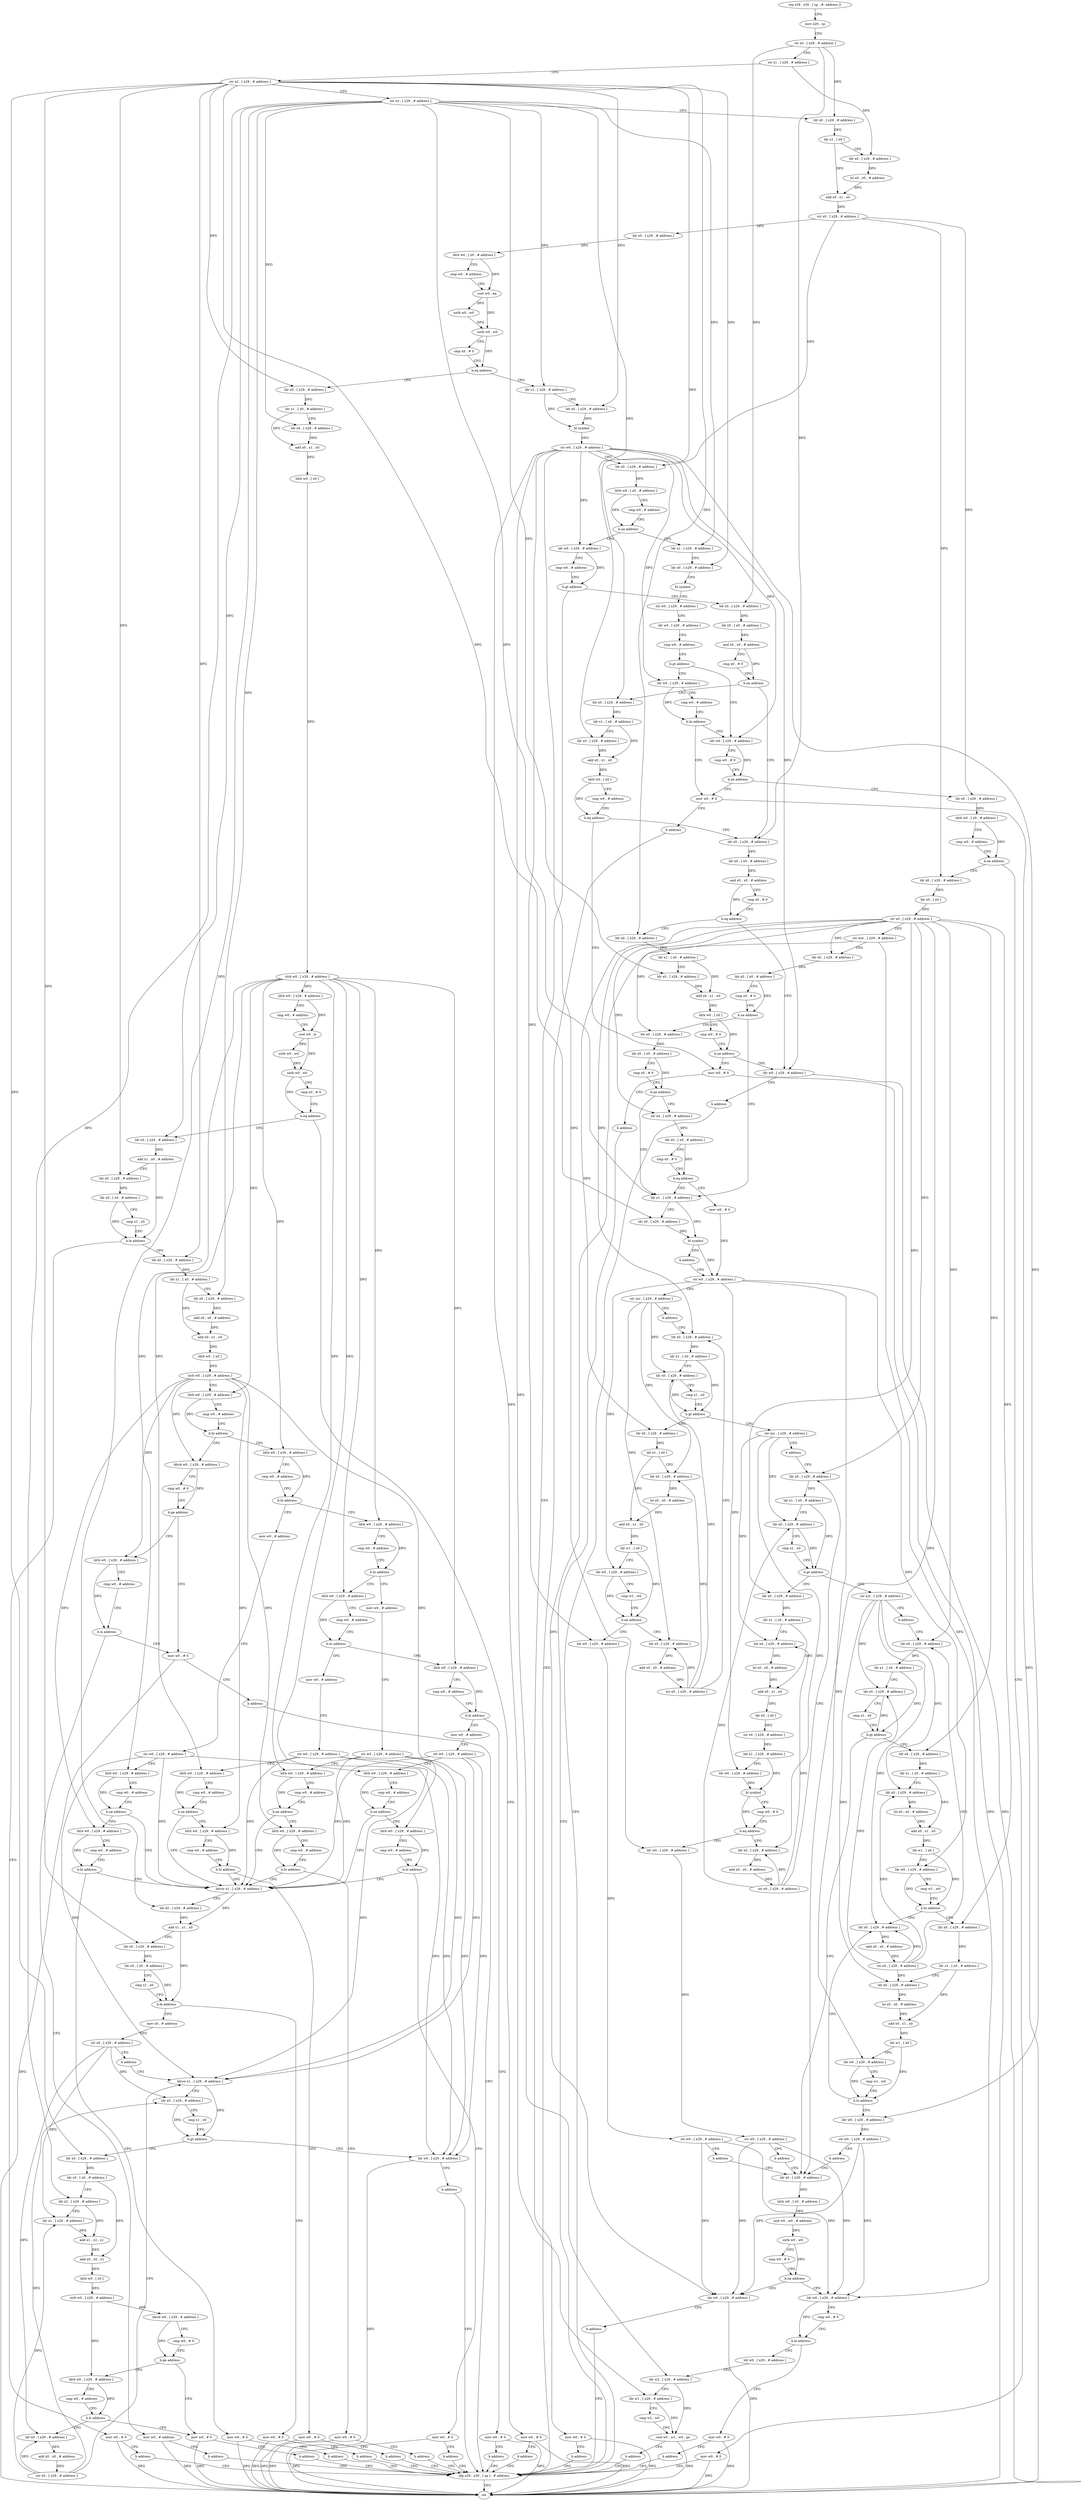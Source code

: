 digraph "func" {
"4475116" [label = "stp x29 , x30 , [ sp , #- address ]!" ]
"4475120" [label = "mov x29 , sp" ]
"4475124" [label = "str x0 , [ x29 , # address ]" ]
"4475128" [label = "str x1 , [ x29 , # address ]" ]
"4475132" [label = "str x2 , [ x29 , # address ]" ]
"4475136" [label = "str x3 , [ x29 , # address ]" ]
"4475140" [label = "ldr x0 , [ x29 , # address ]" ]
"4475144" [label = "ldr x1 , [ x0 ]" ]
"4475148" [label = "ldr x0 , [ x29 , # address ]" ]
"4475152" [label = "lsl x0 , x0 , # address" ]
"4475156" [label = "add x0 , x1 , x0" ]
"4475160" [label = "str x0 , [ x29 , # address ]" ]
"4475164" [label = "ldr x0 , [ x29 , # address ]" ]
"4475168" [label = "ldrb w0 , [ x0 , # address ]" ]
"4475172" [label = "cmp w0 , # address" ]
"4475176" [label = "cset w0 , eq" ]
"4475180" [label = "uxtb w0 , w0" ]
"4475184" [label = "uxtb w0 , w0" ]
"4475188" [label = "cmp x0 , # 0" ]
"4475192" [label = "b.eq address" ]
"4475732" [label = "ldr x1 , [ x29 , # address ]" ]
"4475196" [label = "ldr x0 , [ x29 , # address ]" ]
"4475736" [label = "ldr x0 , [ x29 , # address ]" ]
"4475740" [label = "bl symbol" ]
"4475744" [label = "str w0 , [ x29 , # address ]" ]
"4475748" [label = "ldr x0 , [ x29 , # address ]" ]
"4475752" [label = "ldrb w0 , [ x0 , # address ]" ]
"4475756" [label = "cmp w0 , # address" ]
"4475760" [label = "b.ne address" ]
"4475896" [label = "ldr x1 , [ x29 , # address ]" ]
"4475764" [label = "ldr w0 , [ x29 , # address ]" ]
"4475200" [label = "ldr x1 , [ x0 , # address ]" ]
"4475204" [label = "ldr x0 , [ x29 , # address ]" ]
"4475208" [label = "add x0 , x1 , x0" ]
"4475212" [label = "ldrb w0 , [ x0 ]" ]
"4475216" [label = "strb w0 , [ x29 , # address ]" ]
"4475220" [label = "ldrb w0 , [ x29 , # address ]" ]
"4475224" [label = "cmp w0 , # address" ]
"4475228" [label = "cset w0 , ls" ]
"4475232" [label = "uxtb w0 , w0" ]
"4475236" [label = "uxtb w0 , w0" ]
"4475240" [label = "cmp x0 , # 0" ]
"4475244" [label = "b.eq address" ]
"4475256" [label = "ldr x0 , [ x29 , # address ]" ]
"4475248" [label = "mov w0 , # 0" ]
"4475900" [label = "ldr x0 , [ x29 , # address ]" ]
"4475904" [label = "bl symbol" ]
"4475908" [label = "str w0 , [ x29 , # address ]" ]
"4475912" [label = "ldr w0 , [ x29 , # address ]" ]
"4475916" [label = "cmp w0 , # address" ]
"4475920" [label = "b.gt address" ]
"4475936" [label = "ldr w0 , [ x29 , # address ]" ]
"4475924" [label = "ldr w0 , [ x29 , # address ]" ]
"4475768" [label = "cmp w0 , # address" ]
"4475772" [label = "b.gt address" ]
"4475784" [label = "ldr x0 , [ x29 , # address ]" ]
"4475776" [label = "mov w0 , # 0" ]
"4475260" [label = "add x1 , x0 , # address" ]
"4475264" [label = "ldr x0 , [ x29 , # address ]" ]
"4475268" [label = "ldr x0 , [ x0 , # address ]" ]
"4475272" [label = "cmp x1 , x0" ]
"4475276" [label = "b.le address" ]
"4475288" [label = "ldr x0 , [ x29 , # address ]" ]
"4475280" [label = "mov w0 , # 0" ]
"4475252" [label = "b address" ]
"4476452" [label = "ldp x29 , x30 , [ sp ] , # address" ]
"4475940" [label = "cmp w0 , # 0" ]
"4475944" [label = "b.ne address" ]
"4475956" [label = "ldr x0 , [ x29 , # address ]" ]
"4475948" [label = "mov w0 , # 0" ]
"4475928" [label = "cmp w0 , # address" ]
"4475932" [label = "b.le address" ]
"4475788" [label = "ldr x0 , [ x0 , # address ]" ]
"4475792" [label = "and x0 , x0 , # address" ]
"4475796" [label = "cmp x0 , # 0" ]
"4475800" [label = "b.ne address" ]
"4475832" [label = "ldr x0 , [ x29 , # address ]" ]
"4475804" [label = "ldr x0 , [ x29 , # address ]" ]
"4475780" [label = "b address" ]
"4475292" [label = "ldr x1 , [ x0 , # address ]" ]
"4475296" [label = "ldr x0 , [ x29 , # address ]" ]
"4475300" [label = "add x0 , x0 , # address" ]
"4475304" [label = "add x0 , x1 , x0" ]
"4475308" [label = "ldrb w0 , [ x0 ]" ]
"4475312" [label = "strb w0 , [ x29 , # address ]" ]
"4475316" [label = "ldrb w0 , [ x29 , # address ]" ]
"4475320" [label = "cmp w0 , # address" ]
"4475324" [label = "b.hi address" ]
"4475368" [label = "ldrb w0 , [ x29 , # address ]" ]
"4475328" [label = "ldrsb w0 , [ x29 , # address ]" ]
"4475284" [label = "b address" ]
"4476456" [label = "ret" ]
"4475960" [label = "ldrb w0 , [ x0 , # address ]" ]
"4475964" [label = "cmp w0 , # address" ]
"4475968" [label = "b.ne address" ]
"4476448" [label = "mov w0 , # 0" ]
"4475972" [label = "ldr x0 , [ x29 , # address ]" ]
"4475952" [label = "b address" ]
"4475836" [label = "ldr x0 , [ x0 , # address ]" ]
"4475840" [label = "and x0 , x0 , # address" ]
"4475844" [label = "cmp x0 , # 0" ]
"4475848" [label = "b.eq address" ]
"4475888" [label = "ldr w0 , [ x29 , # address ]" ]
"4475852" [label = "ldr x0 , [ x29 , # address ]" ]
"4475808" [label = "ldr x1 , [ x0 , # address ]" ]
"4475812" [label = "ldr x0 , [ x29 , # address ]" ]
"4475816" [label = "add x0 , x1 , x0" ]
"4475820" [label = "ldrb w0 , [ x0 ]" ]
"4475824" [label = "cmp w0 , # address" ]
"4475828" [label = "b.eq address" ]
"4475880" [label = "mov w0 , # 0" ]
"4475372" [label = "cmp w0 , # address" ]
"4475376" [label = "b.hi address" ]
"4475420" [label = "ldrb w0 , [ x29 , # address ]" ]
"4475380" [label = "mov w0 , # address" ]
"4475332" [label = "cmp w0 , # 0" ]
"4475336" [label = "b.ge address" ]
"4475352" [label = "mov w0 , # 0" ]
"4475340" [label = "ldrb w0 , [ x29 , # address ]" ]
"4475976" [label = "ldr x0 , [ x0 ]" ]
"4475980" [label = "str x0 , [ x29 , # address ]" ]
"4475984" [label = "str wzr , [ x29 , # address ]" ]
"4475988" [label = "ldr x0 , [ x29 , # address ]" ]
"4475992" [label = "ldr x0 , [ x0 , # address ]" ]
"4475996" [label = "cmp x0 , # 0" ]
"4476000" [label = "b.ne address" ]
"4476036" [label = "ldr x1 , [ x29 , # address ]" ]
"4476004" [label = "ldr x0 , [ x29 , # address ]" ]
"4475892" [label = "b address" ]
"4475856" [label = "ldr x1 , [ x0 , # address ]" ]
"4475860" [label = "ldr x0 , [ x29 , # address ]" ]
"4475864" [label = "add x0 , x1 , x0" ]
"4475868" [label = "ldrb w0 , [ x0 ]" ]
"4475872" [label = "cmp w0 , # 0" ]
"4475876" [label = "b.ne address" ]
"4475884" [label = "b address" ]
"4475424" [label = "cmp w0 , # address" ]
"4475428" [label = "b.hi address" ]
"4475472" [label = "ldrb w0 , [ x29 , # address ]" ]
"4475432" [label = "mov w0 , # address" ]
"4475384" [label = "str w0 , [ x29 , # address ]" ]
"4475388" [label = "ldrb w0 , [ x29 , # address ]" ]
"4475392" [label = "cmp w0 , # address" ]
"4475396" [label = "b.ne address" ]
"4475584" [label = "ldrsw x1 , [ x29 , # address ]" ]
"4475400" [label = "ldrb w0 , [ x29 , # address ]" ]
"4475356" [label = "b address" ]
"4475344" [label = "cmp w0 , # address" ]
"4475348" [label = "b.ls address" ]
"4475360" [label = "mov w0 , # address" ]
"4476040" [label = "ldr x0 , [ x29 , # address ]" ]
"4476044" [label = "bl symbol" ]
"4476048" [label = "b address" ]
"4476056" [label = "str w0 , [ x29 , # address ]" ]
"4476008" [label = "ldr x0 , [ x0 , # address ]" ]
"4476012" [label = "cmp x0 , # 0" ]
"4476016" [label = "b.ne address" ]
"4476020" [label = "ldr x0 , [ x29 , # address ]" ]
"4475476" [label = "cmp w0 , # address" ]
"4475480" [label = "b.hi address" ]
"4475524" [label = "ldrb w0 , [ x29 , # address ]" ]
"4475484" [label = "mov w0 , # address" ]
"4475436" [label = "str w0 , [ x29 , # address ]" ]
"4475440" [label = "ldrb w0 , [ x29 , # address ]" ]
"4475444" [label = "cmp w0 , # address" ]
"4475448" [label = "b.ne address" ]
"4475452" [label = "ldrb w0 , [ x29 , # address ]" ]
"4475588" [label = "ldr x0 , [ x29 , # address ]" ]
"4475592" [label = "add x1 , x1 , x0" ]
"4475596" [label = "ldr x0 , [ x29 , # address ]" ]
"4475600" [label = "ldr x0 , [ x0 , # address ]" ]
"4475604" [label = "cmp x1 , x0" ]
"4475608" [label = "b.le address" ]
"4475620" [label = "mov x0 , # address" ]
"4475612" [label = "mov w0 , # 0" ]
"4475404" [label = "cmp w0 , # address" ]
"4475408" [label = "b.hi address" ]
"4475412" [label = "mov w0 , # 0" ]
"4475364" [label = "b address" ]
"4476060" [label = "str xzr , [ x29 , # address ]" ]
"4476064" [label = "b address" ]
"4476128" [label = "ldr x0 , [ x29 , # address ]" ]
"4476024" [label = "ldr x0 , [ x0 , # address ]" ]
"4476028" [label = "cmp x0 , # 0" ]
"4476032" [label = "b.eq address" ]
"4476052" [label = "mov w0 , # 0" ]
"4475528" [label = "cmp w0 , # address" ]
"4475532" [label = "b.hi address" ]
"4475576" [label = "mov w0 , # 0" ]
"4475536" [label = "mov w0 , # address" ]
"4475488" [label = "str w0 , [ x29 , # address ]" ]
"4475492" [label = "ldrb w0 , [ x29 , # address ]" ]
"4475496" [label = "cmp w0 , # address" ]
"4475500" [label = "b.ne address" ]
"4475504" [label = "ldrb w0 , [ x29 , # address ]" ]
"4475456" [label = "cmp w0 , # address" ]
"4475460" [label = "b.hi address" ]
"4475464" [label = "mov w0 , # 0" ]
"4475624" [label = "str x0 , [ x29 , # address ]" ]
"4475628" [label = "b address" ]
"4475708" [label = "ldrsw x1 , [ x29 , # address ]" ]
"4475616" [label = "b address" ]
"4475416" [label = "b address" ]
"4476132" [label = "ldr x1 , [ x0 , # address ]" ]
"4476136" [label = "ldr x0 , [ x29 , # address ]" ]
"4476140" [label = "cmp x1 , x0" ]
"4476144" [label = "b.gt address" ]
"4476068" [label = "ldr x0 , [ x29 , # address ]" ]
"4476148" [label = "str xzr , [ x29 , # address ]" ]
"4475580" [label = "b address" ]
"4475540" [label = "str w0 , [ x29 , # address ]" ]
"4475544" [label = "ldrb w0 , [ x29 , # address ]" ]
"4475548" [label = "cmp w0 , # address" ]
"4475552" [label = "b.ne address" ]
"4475556" [label = "ldrb w0 , [ x29 , # address ]" ]
"4475508" [label = "cmp w0 , # address" ]
"4475512" [label = "b.hi address" ]
"4475516" [label = "mov w0 , # 0" ]
"4475468" [label = "b address" ]
"4475712" [label = "ldr x0 , [ x29 , # address ]" ]
"4475716" [label = "cmp x1 , x0" ]
"4475720" [label = "b.gt address" ]
"4475632" [label = "ldr x0 , [ x29 , # address ]" ]
"4475724" [label = "ldr w0 , [ x29 , # address ]" ]
"4476072" [label = "ldr x1 , [ x0 ]" ]
"4476076" [label = "ldr x0 , [ x29 , # address ]" ]
"4476080" [label = "lsl x0 , x0 , # address" ]
"4476084" [label = "add x0 , x1 , x0" ]
"4476088" [label = "ldr w1 , [ x0 ]" ]
"4476092" [label = "ldr w0 , [ x29 , # address ]" ]
"4476096" [label = "cmp w1 , w0" ]
"4476100" [label = "b.ne address" ]
"4476116" [label = "ldr x0 , [ x29 , # address ]" ]
"4476104" [label = "ldr w0 , [ x29 , # address ]" ]
"4476152" [label = "b address" ]
"4476228" [label = "ldr x0 , [ x29 , # address ]" ]
"4475560" [label = "cmp w0 , # address" ]
"4475564" [label = "b.hi address" ]
"4475568" [label = "mov w0 , # 0" ]
"4475520" [label = "b address" ]
"4475636" [label = "ldr x0 , [ x0 , # address ]" ]
"4475640" [label = "ldr x2 , [ x29 , # address ]" ]
"4475644" [label = "ldr x1 , [ x29 , # address ]" ]
"4475648" [label = "add x1 , x2 , x1" ]
"4475652" [label = "add x0 , x0 , x1" ]
"4475656" [label = "ldrb w0 , [ x0 ]" ]
"4475660" [label = "strb w0 , [ x29 , # address ]" ]
"4475664" [label = "ldrsb w0 , [ x29 , # address ]" ]
"4475668" [label = "cmp w0 , # 0" ]
"4475672" [label = "b.ge address" ]
"4475688" [label = "mov w0 , # 0" ]
"4475676" [label = "ldrb w0 , [ x29 , # address ]" ]
"4475728" [label = "b address" ]
"4476120" [label = "add x0 , x0 , # address" ]
"4476124" [label = "str x0 , [ x29 , # address ]" ]
"4476108" [label = "str w0 , [ x29 , # address ]" ]
"4476112" [label = "b address" ]
"4476372" [label = "ldr x0 , [ x29 , # address ]" ]
"4476232" [label = "ldr x1 , [ x0 , # address ]" ]
"4476236" [label = "ldr x0 , [ x29 , # address ]" ]
"4476240" [label = "cmp x1 , x0" ]
"4476244" [label = "b.gt address" ]
"4476156" [label = "ldr x0 , [ x29 , # address ]" ]
"4476248" [label = "str xzr , [ x29 , # address ]" ]
"4475572" [label = "b address" ]
"4475692" [label = "b address" ]
"4475680" [label = "cmp w0 , # address" ]
"4475684" [label = "b.ls address" ]
"4475696" [label = "ldr x0 , [ x29 , # address ]" ]
"4476376" [label = "ldrb w0 , [ x0 , # address ]" ]
"4476380" [label = "and w0 , w0 , # address" ]
"4476384" [label = "uxtb w0 , w0" ]
"4476388" [label = "cmp w0 , # 0" ]
"4476392" [label = "b.ne address" ]
"4476404" [label = "ldr w0 , [ x29 , # address ]" ]
"4476396" [label = "ldr w0 , [ x29 , # address ]" ]
"4476160" [label = "ldr x1 , [ x0 , # address ]" ]
"4476164" [label = "ldr x0 , [ x29 , # address ]" ]
"4476168" [label = "lsl x0 , x0 , # address" ]
"4476172" [label = "add x0 , x1 , x0" ]
"4476176" [label = "ldr x0 , [ x0 ]" ]
"4476180" [label = "str x0 , [ x29 , # address ]" ]
"4476184" [label = "ldr x1 , [ x29 , # address ]" ]
"4476188" [label = "ldr w0 , [ x29 , # address ]" ]
"4476192" [label = "bl symbol" ]
"4476196" [label = "cmp w0 , # 0" ]
"4476200" [label = "b.eq address" ]
"4476216" [label = "ldr x0 , [ x29 , # address ]" ]
"4476204" [label = "ldr w0 , [ x29 , # address ]" ]
"4476252" [label = "b address" ]
"4476352" [label = "ldr x0 , [ x29 , # address ]" ]
"4475700" [label = "add x0 , x0 , # address" ]
"4475704" [label = "str x0 , [ x29 , # address ]" ]
"4476408" [label = "cmp w0 , # 0" ]
"4476412" [label = "b.le address" ]
"4476424" [label = "ldr w0 , [ x29 , # address ]" ]
"4476416" [label = "mov w0 , # 0" ]
"4476400" [label = "b address" ]
"4476220" [label = "add x0 , x0 , # address" ]
"4476224" [label = "str x0 , [ x29 , # address ]" ]
"4476208" [label = "str w0 , [ x29 , # address ]" ]
"4476212" [label = "b address" ]
"4476356" [label = "ldr x1 , [ x0 , # address ]" ]
"4476360" [label = "ldr x0 , [ x29 , # address ]" ]
"4476364" [label = "cmp x1 , x0" ]
"4476368" [label = "b.gt address" ]
"4476256" [label = "ldr x0 , [ x29 , # address ]" ]
"4476428" [label = "ldr w2 , [ x29 , # address ]" ]
"4476432" [label = "ldr w1 , [ x29 , # address ]" ]
"4476436" [label = "cmp w2 , w0" ]
"4476440" [label = "csel w0 , w1 , w0 , ge" ]
"4476444" [label = "b address" ]
"4476420" [label = "b address" ]
"4476260" [label = "ldr x1 , [ x0 , # address ]" ]
"4476264" [label = "ldr x0 , [ x29 , # address ]" ]
"4476268" [label = "lsl x0 , x0 , # address" ]
"4476272" [label = "add x0 , x1 , x0" ]
"4476276" [label = "ldr w1 , [ x0 ]" ]
"4476280" [label = "ldr w0 , [ x29 , # address ]" ]
"4476284" [label = "cmp w1 , w0" ]
"4476288" [label = "b.hi address" ]
"4476340" [label = "ldr x0 , [ x29 , # address ]" ]
"4476292" [label = "ldr x0 , [ x29 , # address ]" ]
"4476344" [label = "add x0 , x0 , # address" ]
"4476348" [label = "str x0 , [ x29 , # address ]" ]
"4476296" [label = "ldr x1 , [ x0 , # address ]" ]
"4476300" [label = "ldr x0 , [ x29 , # address ]" ]
"4476304" [label = "lsl x0 , x0 , # address" ]
"4476308" [label = "add x0 , x1 , x0" ]
"4476312" [label = "ldr w1 , [ x0 ]" ]
"4476316" [label = "ldr w0 , [ x29 , # address ]" ]
"4476320" [label = "cmp w1 , w0" ]
"4476324" [label = "b.lo address" ]
"4476328" [label = "ldr w0 , [ x29 , # address ]" ]
"4476332" [label = "str w0 , [ x29 , # address ]" ]
"4476336" [label = "b address" ]
"4475116" -> "4475120" [ label = "CFG" ]
"4475120" -> "4475124" [ label = "CFG" ]
"4475124" -> "4475128" [ label = "CFG" ]
"4475124" -> "4475140" [ label = "DFG" ]
"4475124" -> "4475784" [ label = "DFG" ]
"4475124" -> "4475832" [ label = "DFG" ]
"4475128" -> "4475132" [ label = "CFG" ]
"4475128" -> "4475148" [ label = "DFG" ]
"4475132" -> "4475136" [ label = "CFG" ]
"4475132" -> "4475736" [ label = "DFG" ]
"4475132" -> "4475196" [ label = "DFG" ]
"4475132" -> "4475900" [ label = "DFG" ]
"4475132" -> "4475804" [ label = "DFG" ]
"4475132" -> "4475264" [ label = "DFG" ]
"4475132" -> "4475852" [ label = "DFG" ]
"4475132" -> "4475288" [ label = "DFG" ]
"4475132" -> "4476040" [ label = "DFG" ]
"4475132" -> "4475596" [ label = "DFG" ]
"4475132" -> "4475632" [ label = "DFG" ]
"4475136" -> "4475140" [ label = "CFG" ]
"4475136" -> "4475732" [ label = "DFG" ]
"4475136" -> "4475204" [ label = "DFG" ]
"4475136" -> "4475896" [ label = "DFG" ]
"4475136" -> "4475812" [ label = "DFG" ]
"4475136" -> "4475256" [ label = "DFG" ]
"4475136" -> "4475860" [ label = "DFG" ]
"4475136" -> "4475296" [ label = "DFG" ]
"4475136" -> "4476036" [ label = "DFG" ]
"4475136" -> "4475588" [ label = "DFG" ]
"4475136" -> "4475640" [ label = "DFG" ]
"4475140" -> "4475144" [ label = "DFG" ]
"4475144" -> "4475148" [ label = "CFG" ]
"4475144" -> "4475156" [ label = "DFG" ]
"4475148" -> "4475152" [ label = "DFG" ]
"4475152" -> "4475156" [ label = "DFG" ]
"4475156" -> "4475160" [ label = "DFG" ]
"4475160" -> "4475164" [ label = "DFG" ]
"4475160" -> "4475748" [ label = "DFG" ]
"4475160" -> "4475956" [ label = "DFG" ]
"4475160" -> "4475972" [ label = "DFG" ]
"4475164" -> "4475168" [ label = "DFG" ]
"4475168" -> "4475172" [ label = "CFG" ]
"4475168" -> "4475176" [ label = "DFG" ]
"4475172" -> "4475176" [ label = "CFG" ]
"4475176" -> "4475180" [ label = "DFG" ]
"4475176" -> "4475184" [ label = "DFG" ]
"4475180" -> "4475184" [ label = "DFG" ]
"4475184" -> "4475188" [ label = "CFG" ]
"4475184" -> "4475192" [ label = "DFG" ]
"4475188" -> "4475192" [ label = "CFG" ]
"4475192" -> "4475732" [ label = "CFG" ]
"4475192" -> "4475196" [ label = "CFG" ]
"4475732" -> "4475736" [ label = "CFG" ]
"4475732" -> "4475740" [ label = "DFG" ]
"4475196" -> "4475200" [ label = "DFG" ]
"4475736" -> "4475740" [ label = "DFG" ]
"4475740" -> "4475744" [ label = "DFG" ]
"4475744" -> "4475748" [ label = "CFG" ]
"4475744" -> "4475764" [ label = "DFG" ]
"4475744" -> "4475936" [ label = "DFG" ]
"4475744" -> "4475924" [ label = "DFG" ]
"4475744" -> "4475888" [ label = "DFG" ]
"4475744" -> "4476104" [ label = "DFG" ]
"4475744" -> "4476204" [ label = "DFG" ]
"4475744" -> "4476428" [ label = "DFG" ]
"4475744" -> "4476432" [ label = "DFG" ]
"4475744" -> "4476328" [ label = "DFG" ]
"4475748" -> "4475752" [ label = "DFG" ]
"4475752" -> "4475756" [ label = "CFG" ]
"4475752" -> "4475760" [ label = "DFG" ]
"4475756" -> "4475760" [ label = "CFG" ]
"4475760" -> "4475896" [ label = "CFG" ]
"4475760" -> "4475764" [ label = "CFG" ]
"4475896" -> "4475900" [ label = "CFG" ]
"4475764" -> "4475768" [ label = "CFG" ]
"4475764" -> "4475772" [ label = "DFG" ]
"4475200" -> "4475204" [ label = "CFG" ]
"4475200" -> "4475208" [ label = "DFG" ]
"4475204" -> "4475208" [ label = "DFG" ]
"4475208" -> "4475212" [ label = "DFG" ]
"4475212" -> "4475216" [ label = "DFG" ]
"4475216" -> "4475220" [ label = "DFG" ]
"4475216" -> "4475316" [ label = "DFG" ]
"4475216" -> "4475368" [ label = "DFG" ]
"4475216" -> "4475420" [ label = "DFG" ]
"4475216" -> "4475388" [ label = "DFG" ]
"4475216" -> "4475472" [ label = "DFG" ]
"4475216" -> "4475440" [ label = "DFG" ]
"4475216" -> "4475524" [ label = "DFG" ]
"4475216" -> "4475492" [ label = "DFG" ]
"4475216" -> "4475544" [ label = "DFG" ]
"4475220" -> "4475224" [ label = "CFG" ]
"4475220" -> "4475228" [ label = "DFG" ]
"4475224" -> "4475228" [ label = "CFG" ]
"4475228" -> "4475232" [ label = "DFG" ]
"4475228" -> "4475236" [ label = "DFG" ]
"4475232" -> "4475236" [ label = "DFG" ]
"4475236" -> "4475240" [ label = "CFG" ]
"4475236" -> "4475244" [ label = "DFG" ]
"4475240" -> "4475244" [ label = "CFG" ]
"4475244" -> "4475256" [ label = "CFG" ]
"4475244" -> "4475248" [ label = "CFG" ]
"4475256" -> "4475260" [ label = "DFG" ]
"4475248" -> "4475252" [ label = "CFG" ]
"4475248" -> "4476456" [ label = "DFG" ]
"4475900" -> "4475904" [ label = "CFG" ]
"4475904" -> "4475908" [ label = "CFG" ]
"4475908" -> "4475912" [ label = "CFG" ]
"4475912" -> "4475916" [ label = "CFG" ]
"4475916" -> "4475920" [ label = "CFG" ]
"4475920" -> "4475936" [ label = "CFG" ]
"4475920" -> "4475924" [ label = "CFG" ]
"4475936" -> "4475940" [ label = "CFG" ]
"4475936" -> "4475944" [ label = "DFG" ]
"4475924" -> "4475928" [ label = "CFG" ]
"4475924" -> "4475932" [ label = "DFG" ]
"4475768" -> "4475772" [ label = "CFG" ]
"4475772" -> "4475784" [ label = "CFG" ]
"4475772" -> "4475776" [ label = "CFG" ]
"4475784" -> "4475788" [ label = "DFG" ]
"4475776" -> "4475780" [ label = "CFG" ]
"4475776" -> "4476456" [ label = "DFG" ]
"4475260" -> "4475264" [ label = "CFG" ]
"4475260" -> "4475276" [ label = "DFG" ]
"4475264" -> "4475268" [ label = "DFG" ]
"4475268" -> "4475272" [ label = "CFG" ]
"4475268" -> "4475276" [ label = "DFG" ]
"4475272" -> "4475276" [ label = "CFG" ]
"4475276" -> "4475288" [ label = "CFG" ]
"4475276" -> "4475280" [ label = "CFG" ]
"4475288" -> "4475292" [ label = "DFG" ]
"4475280" -> "4475284" [ label = "CFG" ]
"4475280" -> "4476456" [ label = "DFG" ]
"4475252" -> "4476452" [ label = "CFG" ]
"4476452" -> "4476456" [ label = "CFG" ]
"4475940" -> "4475944" [ label = "CFG" ]
"4475944" -> "4475956" [ label = "CFG" ]
"4475944" -> "4475948" [ label = "CFG" ]
"4475956" -> "4475960" [ label = "DFG" ]
"4475948" -> "4475952" [ label = "CFG" ]
"4475948" -> "4476456" [ label = "DFG" ]
"4475928" -> "4475932" [ label = "CFG" ]
"4475932" -> "4475948" [ label = "CFG" ]
"4475932" -> "4475936" [ label = "CFG" ]
"4475788" -> "4475792" [ label = "DFG" ]
"4475792" -> "4475796" [ label = "CFG" ]
"4475792" -> "4475800" [ label = "DFG" ]
"4475796" -> "4475800" [ label = "CFG" ]
"4475800" -> "4475832" [ label = "CFG" ]
"4475800" -> "4475804" [ label = "CFG" ]
"4475832" -> "4475836" [ label = "DFG" ]
"4475804" -> "4475808" [ label = "DFG" ]
"4475780" -> "4476452" [ label = "CFG" ]
"4475292" -> "4475296" [ label = "CFG" ]
"4475292" -> "4475304" [ label = "DFG" ]
"4475296" -> "4475300" [ label = "DFG" ]
"4475300" -> "4475304" [ label = "DFG" ]
"4475304" -> "4475308" [ label = "DFG" ]
"4475308" -> "4475312" [ label = "DFG" ]
"4475312" -> "4475316" [ label = "CFG" ]
"4475312" -> "4475328" [ label = "DFG" ]
"4475312" -> "4475340" [ label = "DFG" ]
"4475312" -> "4475400" [ label = "DFG" ]
"4475312" -> "4475452" [ label = "DFG" ]
"4475312" -> "4475504" [ label = "DFG" ]
"4475312" -> "4475556" [ label = "DFG" ]
"4475316" -> "4475320" [ label = "CFG" ]
"4475316" -> "4475324" [ label = "DFG" ]
"4475320" -> "4475324" [ label = "CFG" ]
"4475324" -> "4475368" [ label = "CFG" ]
"4475324" -> "4475328" [ label = "CFG" ]
"4475368" -> "4475372" [ label = "CFG" ]
"4475368" -> "4475376" [ label = "DFG" ]
"4475328" -> "4475332" [ label = "CFG" ]
"4475328" -> "4475336" [ label = "DFG" ]
"4475284" -> "4476452" [ label = "CFG" ]
"4475960" -> "4475964" [ label = "CFG" ]
"4475960" -> "4475968" [ label = "DFG" ]
"4475964" -> "4475968" [ label = "CFG" ]
"4475968" -> "4476448" [ label = "CFG" ]
"4475968" -> "4475972" [ label = "CFG" ]
"4476448" -> "4476452" [ label = "CFG" ]
"4476448" -> "4476456" [ label = "DFG" ]
"4475972" -> "4475976" [ label = "DFG" ]
"4475952" -> "4476452" [ label = "CFG" ]
"4475836" -> "4475840" [ label = "DFG" ]
"4475840" -> "4475844" [ label = "CFG" ]
"4475840" -> "4475848" [ label = "DFG" ]
"4475844" -> "4475848" [ label = "CFG" ]
"4475848" -> "4475888" [ label = "CFG" ]
"4475848" -> "4475852" [ label = "CFG" ]
"4475888" -> "4475892" [ label = "CFG" ]
"4475888" -> "4476456" [ label = "DFG" ]
"4475852" -> "4475856" [ label = "DFG" ]
"4475808" -> "4475812" [ label = "CFG" ]
"4475808" -> "4475816" [ label = "DFG" ]
"4475812" -> "4475816" [ label = "DFG" ]
"4475816" -> "4475820" [ label = "DFG" ]
"4475820" -> "4475824" [ label = "CFG" ]
"4475820" -> "4475828" [ label = "DFG" ]
"4475824" -> "4475828" [ label = "CFG" ]
"4475828" -> "4475880" [ label = "CFG" ]
"4475828" -> "4475832" [ label = "CFG" ]
"4475880" -> "4475884" [ label = "CFG" ]
"4475880" -> "4476456" [ label = "DFG" ]
"4475372" -> "4475376" [ label = "CFG" ]
"4475376" -> "4475420" [ label = "CFG" ]
"4475376" -> "4475380" [ label = "CFG" ]
"4475420" -> "4475424" [ label = "CFG" ]
"4475420" -> "4475428" [ label = "DFG" ]
"4475380" -> "4475384" [ label = "CFG" ]
"4475332" -> "4475336" [ label = "CFG" ]
"4475336" -> "4475352" [ label = "CFG" ]
"4475336" -> "4475340" [ label = "CFG" ]
"4475352" -> "4475356" [ label = "CFG" ]
"4475352" -> "4476456" [ label = "DFG" ]
"4475340" -> "4475344" [ label = "CFG" ]
"4475340" -> "4475348" [ label = "DFG" ]
"4475976" -> "4475980" [ label = "DFG" ]
"4475980" -> "4475984" [ label = "CFG" ]
"4475980" -> "4475988" [ label = "DFG" ]
"4475980" -> "4476004" [ label = "DFG" ]
"4475980" -> "4476020" [ label = "DFG" ]
"4475980" -> "4476128" [ label = "DFG" ]
"4475980" -> "4476068" [ label = "DFG" ]
"4475980" -> "4476228" [ label = "DFG" ]
"4475980" -> "4476372" [ label = "DFG" ]
"4475980" -> "4476156" [ label = "DFG" ]
"4475980" -> "4476352" [ label = "DFG" ]
"4475980" -> "4476256" [ label = "DFG" ]
"4475980" -> "4476292" [ label = "DFG" ]
"4475984" -> "4475988" [ label = "CFG" ]
"4475984" -> "4476404" [ label = "DFG" ]
"4475984" -> "4476396" [ label = "DFG" ]
"4475988" -> "4475992" [ label = "DFG" ]
"4475992" -> "4475996" [ label = "CFG" ]
"4475992" -> "4476000" [ label = "DFG" ]
"4475996" -> "4476000" [ label = "CFG" ]
"4476000" -> "4476036" [ label = "CFG" ]
"4476000" -> "4476004" [ label = "CFG" ]
"4476036" -> "4476040" [ label = "CFG" ]
"4476036" -> "4476044" [ label = "DFG" ]
"4476004" -> "4476008" [ label = "DFG" ]
"4475892" -> "4476452" [ label = "CFG" ]
"4475856" -> "4475860" [ label = "CFG" ]
"4475856" -> "4475864" [ label = "DFG" ]
"4475860" -> "4475864" [ label = "DFG" ]
"4475864" -> "4475868" [ label = "DFG" ]
"4475868" -> "4475872" [ label = "CFG" ]
"4475868" -> "4475876" [ label = "DFG" ]
"4475872" -> "4475876" [ label = "CFG" ]
"4475876" -> "4475888" [ label = "CFG" ]
"4475876" -> "4475880" [ label = "CFG" ]
"4475884" -> "4476452" [ label = "CFG" ]
"4475424" -> "4475428" [ label = "CFG" ]
"4475428" -> "4475472" [ label = "CFG" ]
"4475428" -> "4475432" [ label = "CFG" ]
"4475472" -> "4475476" [ label = "CFG" ]
"4475472" -> "4475480" [ label = "DFG" ]
"4475432" -> "4475436" [ label = "CFG" ]
"4475384" -> "4475388" [ label = "CFG" ]
"4475384" -> "4475584" [ label = "DFG" ]
"4475384" -> "4475708" [ label = "DFG" ]
"4475384" -> "4475724" [ label = "DFG" ]
"4475388" -> "4475392" [ label = "CFG" ]
"4475388" -> "4475396" [ label = "DFG" ]
"4475392" -> "4475396" [ label = "CFG" ]
"4475396" -> "4475584" [ label = "CFG" ]
"4475396" -> "4475400" [ label = "CFG" ]
"4475584" -> "4475588" [ label = "CFG" ]
"4475584" -> "4475592" [ label = "DFG" ]
"4475400" -> "4475404" [ label = "CFG" ]
"4475400" -> "4475408" [ label = "DFG" ]
"4475356" -> "4476452" [ label = "CFG" ]
"4475344" -> "4475348" [ label = "CFG" ]
"4475348" -> "4475360" [ label = "CFG" ]
"4475348" -> "4475352" [ label = "CFG" ]
"4475360" -> "4475364" [ label = "CFG" ]
"4475360" -> "4476456" [ label = "DFG" ]
"4476040" -> "4476044" [ label = "DFG" ]
"4476044" -> "4476048" [ label = "CFG" ]
"4476044" -> "4476056" [ label = "DFG" ]
"4476048" -> "4476056" [ label = "CFG" ]
"4476056" -> "4476060" [ label = "CFG" ]
"4476056" -> "4476092" [ label = "DFG" ]
"4476056" -> "4476188" [ label = "DFG" ]
"4476056" -> "4476280" [ label = "DFG" ]
"4476056" -> "4476316" [ label = "DFG" ]
"4476008" -> "4476012" [ label = "CFG" ]
"4476008" -> "4476016" [ label = "DFG" ]
"4476012" -> "4476016" [ label = "CFG" ]
"4476016" -> "4476036" [ label = "CFG" ]
"4476016" -> "4476020" [ label = "CFG" ]
"4476020" -> "4476024" [ label = "DFG" ]
"4475476" -> "4475480" [ label = "CFG" ]
"4475480" -> "4475524" [ label = "CFG" ]
"4475480" -> "4475484" [ label = "CFG" ]
"4475524" -> "4475528" [ label = "CFG" ]
"4475524" -> "4475532" [ label = "DFG" ]
"4475484" -> "4475488" [ label = "CFG" ]
"4475436" -> "4475440" [ label = "CFG" ]
"4475436" -> "4475584" [ label = "DFG" ]
"4475436" -> "4475708" [ label = "DFG" ]
"4475436" -> "4475724" [ label = "DFG" ]
"4475440" -> "4475444" [ label = "CFG" ]
"4475440" -> "4475448" [ label = "DFG" ]
"4475444" -> "4475448" [ label = "CFG" ]
"4475448" -> "4475584" [ label = "CFG" ]
"4475448" -> "4475452" [ label = "CFG" ]
"4475452" -> "4475456" [ label = "CFG" ]
"4475452" -> "4475460" [ label = "DFG" ]
"4475588" -> "4475592" [ label = "DFG" ]
"4475592" -> "4475596" [ label = "CFG" ]
"4475592" -> "4475608" [ label = "DFG" ]
"4475596" -> "4475600" [ label = "DFG" ]
"4475600" -> "4475604" [ label = "CFG" ]
"4475600" -> "4475608" [ label = "DFG" ]
"4475604" -> "4475608" [ label = "CFG" ]
"4475608" -> "4475620" [ label = "CFG" ]
"4475608" -> "4475612" [ label = "CFG" ]
"4475620" -> "4475624" [ label = "CFG" ]
"4475612" -> "4475616" [ label = "CFG" ]
"4475612" -> "4476456" [ label = "DFG" ]
"4475404" -> "4475408" [ label = "CFG" ]
"4475408" -> "4475584" [ label = "CFG" ]
"4475408" -> "4475412" [ label = "CFG" ]
"4475412" -> "4475416" [ label = "CFG" ]
"4475412" -> "4476456" [ label = "DFG" ]
"4475364" -> "4476452" [ label = "CFG" ]
"4476060" -> "4476064" [ label = "CFG" ]
"4476060" -> "4476136" [ label = "DFG" ]
"4476060" -> "4476076" [ label = "DFG" ]
"4476060" -> "4476116" [ label = "DFG" ]
"4476064" -> "4476128" [ label = "CFG" ]
"4476128" -> "4476132" [ label = "DFG" ]
"4476024" -> "4476028" [ label = "CFG" ]
"4476024" -> "4476032" [ label = "DFG" ]
"4476028" -> "4476032" [ label = "CFG" ]
"4476032" -> "4476052" [ label = "CFG" ]
"4476032" -> "4476036" [ label = "CFG" ]
"4476052" -> "4476056" [ label = "DFG" ]
"4475528" -> "4475532" [ label = "CFG" ]
"4475532" -> "4475576" [ label = "CFG" ]
"4475532" -> "4475536" [ label = "CFG" ]
"4475576" -> "4475580" [ label = "CFG" ]
"4475576" -> "4476456" [ label = "DFG" ]
"4475536" -> "4475540" [ label = "CFG" ]
"4475488" -> "4475492" [ label = "CFG" ]
"4475488" -> "4475584" [ label = "DFG" ]
"4475488" -> "4475708" [ label = "DFG" ]
"4475488" -> "4475724" [ label = "DFG" ]
"4475492" -> "4475496" [ label = "CFG" ]
"4475492" -> "4475500" [ label = "DFG" ]
"4475496" -> "4475500" [ label = "CFG" ]
"4475500" -> "4475584" [ label = "CFG" ]
"4475500" -> "4475504" [ label = "CFG" ]
"4475504" -> "4475508" [ label = "CFG" ]
"4475504" -> "4475512" [ label = "DFG" ]
"4475456" -> "4475460" [ label = "CFG" ]
"4475460" -> "4475584" [ label = "CFG" ]
"4475460" -> "4475464" [ label = "CFG" ]
"4475464" -> "4475468" [ label = "CFG" ]
"4475464" -> "4476456" [ label = "DFG" ]
"4475624" -> "4475628" [ label = "CFG" ]
"4475624" -> "4475712" [ label = "DFG" ]
"4475624" -> "4475644" [ label = "DFG" ]
"4475624" -> "4475696" [ label = "DFG" ]
"4475628" -> "4475708" [ label = "CFG" ]
"4475708" -> "4475712" [ label = "CFG" ]
"4475708" -> "4475720" [ label = "DFG" ]
"4475616" -> "4476452" [ label = "CFG" ]
"4475416" -> "4476452" [ label = "CFG" ]
"4476132" -> "4476136" [ label = "CFG" ]
"4476132" -> "4476144" [ label = "DFG" ]
"4476136" -> "4476140" [ label = "CFG" ]
"4476136" -> "4476144" [ label = "DFG" ]
"4476140" -> "4476144" [ label = "CFG" ]
"4476144" -> "4476068" [ label = "CFG" ]
"4476144" -> "4476148" [ label = "CFG" ]
"4476068" -> "4476072" [ label = "DFG" ]
"4476148" -> "4476152" [ label = "CFG" ]
"4476148" -> "4476236" [ label = "DFG" ]
"4476148" -> "4476164" [ label = "DFG" ]
"4476148" -> "4476216" [ label = "DFG" ]
"4475580" -> "4476452" [ label = "CFG" ]
"4475540" -> "4475544" [ label = "CFG" ]
"4475540" -> "4475584" [ label = "DFG" ]
"4475540" -> "4475708" [ label = "DFG" ]
"4475540" -> "4475724" [ label = "DFG" ]
"4475544" -> "4475548" [ label = "CFG" ]
"4475544" -> "4475552" [ label = "DFG" ]
"4475548" -> "4475552" [ label = "CFG" ]
"4475552" -> "4475584" [ label = "CFG" ]
"4475552" -> "4475556" [ label = "CFG" ]
"4475556" -> "4475560" [ label = "CFG" ]
"4475556" -> "4475564" [ label = "DFG" ]
"4475508" -> "4475512" [ label = "CFG" ]
"4475512" -> "4475584" [ label = "CFG" ]
"4475512" -> "4475516" [ label = "CFG" ]
"4475516" -> "4475520" [ label = "CFG" ]
"4475516" -> "4476456" [ label = "DFG" ]
"4475468" -> "4476452" [ label = "CFG" ]
"4475712" -> "4475716" [ label = "CFG" ]
"4475712" -> "4475720" [ label = "DFG" ]
"4475716" -> "4475720" [ label = "CFG" ]
"4475720" -> "4475632" [ label = "CFG" ]
"4475720" -> "4475724" [ label = "CFG" ]
"4475632" -> "4475636" [ label = "DFG" ]
"4475724" -> "4475728" [ label = "CFG" ]
"4475724" -> "4476456" [ label = "DFG" ]
"4476072" -> "4476076" [ label = "CFG" ]
"4476072" -> "4476084" [ label = "DFG" ]
"4476076" -> "4476080" [ label = "DFG" ]
"4476080" -> "4476084" [ label = "DFG" ]
"4476084" -> "4476088" [ label = "DFG" ]
"4476088" -> "4476092" [ label = "CFG" ]
"4476088" -> "4476100" [ label = "DFG" ]
"4476092" -> "4476096" [ label = "CFG" ]
"4476092" -> "4476100" [ label = "DFG" ]
"4476096" -> "4476100" [ label = "CFG" ]
"4476100" -> "4476116" [ label = "CFG" ]
"4476100" -> "4476104" [ label = "CFG" ]
"4476116" -> "4476120" [ label = "DFG" ]
"4476104" -> "4476108" [ label = "DFG" ]
"4476152" -> "4476228" [ label = "CFG" ]
"4476228" -> "4476232" [ label = "DFG" ]
"4475560" -> "4475564" [ label = "CFG" ]
"4475564" -> "4475584" [ label = "CFG" ]
"4475564" -> "4475568" [ label = "CFG" ]
"4475568" -> "4475572" [ label = "CFG" ]
"4475568" -> "4476456" [ label = "DFG" ]
"4475520" -> "4476452" [ label = "CFG" ]
"4475636" -> "4475640" [ label = "CFG" ]
"4475636" -> "4475652" [ label = "DFG" ]
"4475640" -> "4475644" [ label = "CFG" ]
"4475640" -> "4475648" [ label = "DFG" ]
"4475644" -> "4475648" [ label = "DFG" ]
"4475648" -> "4475652" [ label = "DFG" ]
"4475652" -> "4475656" [ label = "DFG" ]
"4475656" -> "4475660" [ label = "DFG" ]
"4475660" -> "4475664" [ label = "DFG" ]
"4475660" -> "4475676" [ label = "DFG" ]
"4475664" -> "4475668" [ label = "CFG" ]
"4475664" -> "4475672" [ label = "DFG" ]
"4475668" -> "4475672" [ label = "CFG" ]
"4475672" -> "4475688" [ label = "CFG" ]
"4475672" -> "4475676" [ label = "CFG" ]
"4475688" -> "4475692" [ label = "CFG" ]
"4475688" -> "4476456" [ label = "DFG" ]
"4475676" -> "4475680" [ label = "CFG" ]
"4475676" -> "4475684" [ label = "DFG" ]
"4475728" -> "4476452" [ label = "CFG" ]
"4476120" -> "4476124" [ label = "DFG" ]
"4476124" -> "4476128" [ label = "CFG" ]
"4476124" -> "4476136" [ label = "DFG" ]
"4476124" -> "4476076" [ label = "DFG" ]
"4476124" -> "4476116" [ label = "DFG" ]
"4476108" -> "4476112" [ label = "CFG" ]
"4476108" -> "4476404" [ label = "DFG" ]
"4476108" -> "4476396" [ label = "DFG" ]
"4476112" -> "4476372" [ label = "CFG" ]
"4476372" -> "4476376" [ label = "DFG" ]
"4476232" -> "4476236" [ label = "CFG" ]
"4476232" -> "4476244" [ label = "DFG" ]
"4476236" -> "4476240" [ label = "CFG" ]
"4476236" -> "4476244" [ label = "DFG" ]
"4476240" -> "4476244" [ label = "CFG" ]
"4476244" -> "4476156" [ label = "CFG" ]
"4476244" -> "4476248" [ label = "CFG" ]
"4476156" -> "4476160" [ label = "DFG" ]
"4476248" -> "4476252" [ label = "CFG" ]
"4476248" -> "4476360" [ label = "DFG" ]
"4476248" -> "4476264" [ label = "DFG" ]
"4476248" -> "4476340" [ label = "DFG" ]
"4476248" -> "4476300" [ label = "DFG" ]
"4475572" -> "4476452" [ label = "CFG" ]
"4475692" -> "4476452" [ label = "CFG" ]
"4475680" -> "4475684" [ label = "CFG" ]
"4475684" -> "4475696" [ label = "CFG" ]
"4475684" -> "4475688" [ label = "CFG" ]
"4475696" -> "4475700" [ label = "DFG" ]
"4476376" -> "4476380" [ label = "DFG" ]
"4476380" -> "4476384" [ label = "DFG" ]
"4476384" -> "4476388" [ label = "CFG" ]
"4476384" -> "4476392" [ label = "DFG" ]
"4476388" -> "4476392" [ label = "CFG" ]
"4476392" -> "4476404" [ label = "CFG" ]
"4476392" -> "4476396" [ label = "CFG" ]
"4476404" -> "4476408" [ label = "CFG" ]
"4476404" -> "4476412" [ label = "DFG" ]
"4476396" -> "4476400" [ label = "CFG" ]
"4476396" -> "4476456" [ label = "DFG" ]
"4476160" -> "4476164" [ label = "CFG" ]
"4476160" -> "4476172" [ label = "DFG" ]
"4476164" -> "4476168" [ label = "DFG" ]
"4476168" -> "4476172" [ label = "DFG" ]
"4476172" -> "4476176" [ label = "DFG" ]
"4476176" -> "4476180" [ label = "DFG" ]
"4476180" -> "4476184" [ label = "DFG" ]
"4476184" -> "4476188" [ label = "CFG" ]
"4476184" -> "4476192" [ label = "DFG" ]
"4476188" -> "4476192" [ label = "DFG" ]
"4476192" -> "4476196" [ label = "CFG" ]
"4476192" -> "4476200" [ label = "DFG" ]
"4476196" -> "4476200" [ label = "CFG" ]
"4476200" -> "4476216" [ label = "CFG" ]
"4476200" -> "4476204" [ label = "CFG" ]
"4476216" -> "4476220" [ label = "DFG" ]
"4476204" -> "4476208" [ label = "DFG" ]
"4476252" -> "4476352" [ label = "CFG" ]
"4476352" -> "4476356" [ label = "DFG" ]
"4475700" -> "4475704" [ label = "DFG" ]
"4475704" -> "4475708" [ label = "CFG" ]
"4475704" -> "4475712" [ label = "DFG" ]
"4475704" -> "4475644" [ label = "DFG" ]
"4475704" -> "4475696" [ label = "DFG" ]
"4476408" -> "4476412" [ label = "CFG" ]
"4476412" -> "4476424" [ label = "CFG" ]
"4476412" -> "4476416" [ label = "CFG" ]
"4476424" -> "4476428" [ label = "CFG" ]
"4476416" -> "4476420" [ label = "CFG" ]
"4476416" -> "4476456" [ label = "DFG" ]
"4476400" -> "4476452" [ label = "CFG" ]
"4476220" -> "4476224" [ label = "DFG" ]
"4476224" -> "4476228" [ label = "CFG" ]
"4476224" -> "4476236" [ label = "DFG" ]
"4476224" -> "4476164" [ label = "DFG" ]
"4476224" -> "4476216" [ label = "DFG" ]
"4476208" -> "4476212" [ label = "CFG" ]
"4476208" -> "4476404" [ label = "DFG" ]
"4476208" -> "4476396" [ label = "DFG" ]
"4476212" -> "4476372" [ label = "CFG" ]
"4476356" -> "4476360" [ label = "CFG" ]
"4476356" -> "4476368" [ label = "DFG" ]
"4476360" -> "4476364" [ label = "CFG" ]
"4476360" -> "4476368" [ label = "DFG" ]
"4476364" -> "4476368" [ label = "CFG" ]
"4476368" -> "4476256" [ label = "CFG" ]
"4476368" -> "4476372" [ label = "CFG" ]
"4476256" -> "4476260" [ label = "DFG" ]
"4476428" -> "4476432" [ label = "CFG" ]
"4476428" -> "4476440" [ label = "DFG" ]
"4476432" -> "4476436" [ label = "CFG" ]
"4476432" -> "4476440" [ label = "DFG" ]
"4476436" -> "4476440" [ label = "CFG" ]
"4476440" -> "4476444" [ label = "CFG" ]
"4476440" -> "4476456" [ label = "DFG" ]
"4476444" -> "4476452" [ label = "CFG" ]
"4476420" -> "4476452" [ label = "CFG" ]
"4476260" -> "4476264" [ label = "CFG" ]
"4476260" -> "4476272" [ label = "DFG" ]
"4476264" -> "4476268" [ label = "DFG" ]
"4476268" -> "4476272" [ label = "DFG" ]
"4476272" -> "4476276" [ label = "DFG" ]
"4476276" -> "4476280" [ label = "CFG" ]
"4476276" -> "4476288" [ label = "DFG" ]
"4476280" -> "4476284" [ label = "CFG" ]
"4476280" -> "4476288" [ label = "DFG" ]
"4476284" -> "4476288" [ label = "CFG" ]
"4476288" -> "4476340" [ label = "CFG" ]
"4476288" -> "4476292" [ label = "CFG" ]
"4476340" -> "4476344" [ label = "DFG" ]
"4476292" -> "4476296" [ label = "DFG" ]
"4476344" -> "4476348" [ label = "DFG" ]
"4476348" -> "4476352" [ label = "CFG" ]
"4476348" -> "4476360" [ label = "DFG" ]
"4476348" -> "4476264" [ label = "DFG" ]
"4476348" -> "4476340" [ label = "DFG" ]
"4476348" -> "4476300" [ label = "DFG" ]
"4476296" -> "4476300" [ label = "CFG" ]
"4476296" -> "4476308" [ label = "DFG" ]
"4476300" -> "4476304" [ label = "DFG" ]
"4476304" -> "4476308" [ label = "DFG" ]
"4476308" -> "4476312" [ label = "DFG" ]
"4476312" -> "4476316" [ label = "CFG" ]
"4476312" -> "4476324" [ label = "DFG" ]
"4476316" -> "4476320" [ label = "CFG" ]
"4476316" -> "4476324" [ label = "DFG" ]
"4476320" -> "4476324" [ label = "CFG" ]
"4476324" -> "4476340" [ label = "CFG" ]
"4476324" -> "4476328" [ label = "CFG" ]
"4476328" -> "4476332" [ label = "DFG" ]
"4476332" -> "4476336" [ label = "CFG" ]
"4476332" -> "4476404" [ label = "DFG" ]
"4476332" -> "4476396" [ label = "DFG" ]
"4476336" -> "4476372" [ label = "CFG" ]
}

